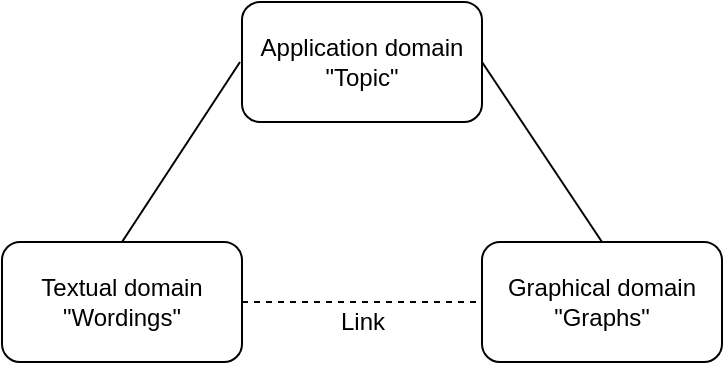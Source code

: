 <mxfile version="10.5.0" type="github"><diagram id="jIxzUl8F8BRdpJriAKRt" name="Page-1"><mxGraphModel dx="1158" dy="765" grid="1" gridSize="10" guides="1" tooltips="1" connect="1" arrows="1" fold="1" page="1" pageScale="1" pageWidth="850" pageHeight="1100" math="0" shadow="0"><root><mxCell id="0"/><mxCell id="1" parent="0"/><mxCell id="SnRVvZCm4CruMzg05w32-2" value="Application domain&lt;br&gt;&quot;Topic&quot;&lt;br&gt;" style="rounded=1;whiteSpace=wrap;html=1;" parent="1" vertex="1"><mxGeometry x="360" y="80" width="120" height="60" as="geometry"/></mxCell><mxCell id="SnRVvZCm4CruMzg05w32-3" value="Graphical domain&lt;br&gt;&quot;Graphs&quot;&lt;br&gt;" style="rounded=1;whiteSpace=wrap;html=1;" parent="1" vertex="1"><mxGeometry x="480" y="200" width="120" height="60" as="geometry"/></mxCell><mxCell id="SnRVvZCm4CruMzg05w32-4" value="Textual domain&lt;br&gt;&quot;Wordings&quot;&lt;br&gt;" style="rounded=1;whiteSpace=wrap;html=1;" parent="1" vertex="1"><mxGeometry x="240" y="200" width="120" height="60" as="geometry"/></mxCell><mxCell id="SnRVvZCm4CruMzg05w32-9" value="" style="endArrow=none;html=1;entryX=0.5;entryY=0;entryDx=0;entryDy=0;endFill=0;" parent="1" target="SnRVvZCm4CruMzg05w32-4" edge="1"><mxGeometry width="50" height="50" relative="1" as="geometry"><mxPoint x="359" y="110" as="sourcePoint"/><mxPoint x="250" y="440" as="targetPoint"/></mxGeometry></mxCell><mxCell id="SnRVvZCm4CruMzg05w32-10" value="" style="endArrow=none;html=1;exitX=1;exitY=0.5;exitDx=0;exitDy=0;entryX=0.5;entryY=0;entryDx=0;entryDy=0;endFill=0;" parent="1" source="SnRVvZCm4CruMzg05w32-2" target="SnRVvZCm4CruMzg05w32-3" edge="1"><mxGeometry width="50" height="50" relative="1" as="geometry"><mxPoint x="200" y="490" as="sourcePoint"/><mxPoint x="250" y="440" as="targetPoint"/></mxGeometry></mxCell><mxCell id="SnRVvZCm4CruMzg05w32-22" value="" style="endArrow=none;html=1;exitX=1;exitY=0.5;exitDx=0;exitDy=0;entryX=0;entryY=0.5;entryDx=0;entryDy=0;dashed=1;endFill=0;" parent="1" source="SnRVvZCm4CruMzg05w32-4" target="SnRVvZCm4CruMzg05w32-3" edge="1"><mxGeometry width="50" height="50" relative="1" as="geometry"><mxPoint x="150" y="490" as="sourcePoint"/><mxPoint x="200" y="440" as="targetPoint"/></mxGeometry></mxCell><mxCell id="SnRVvZCm4CruMzg05w32-23" value="Link" style="text;html=1;resizable=0;points=[];align=center;verticalAlign=middle;labelBackgroundColor=#ffffff;" parent="SnRVvZCm4CruMzg05w32-22" vertex="1" connectable="0"><mxGeometry x="-0.1" y="-3" relative="1" as="geometry"><mxPoint x="6" y="7" as="offset"/></mxGeometry></mxCell></root></mxGraphModel></diagram></mxfile>